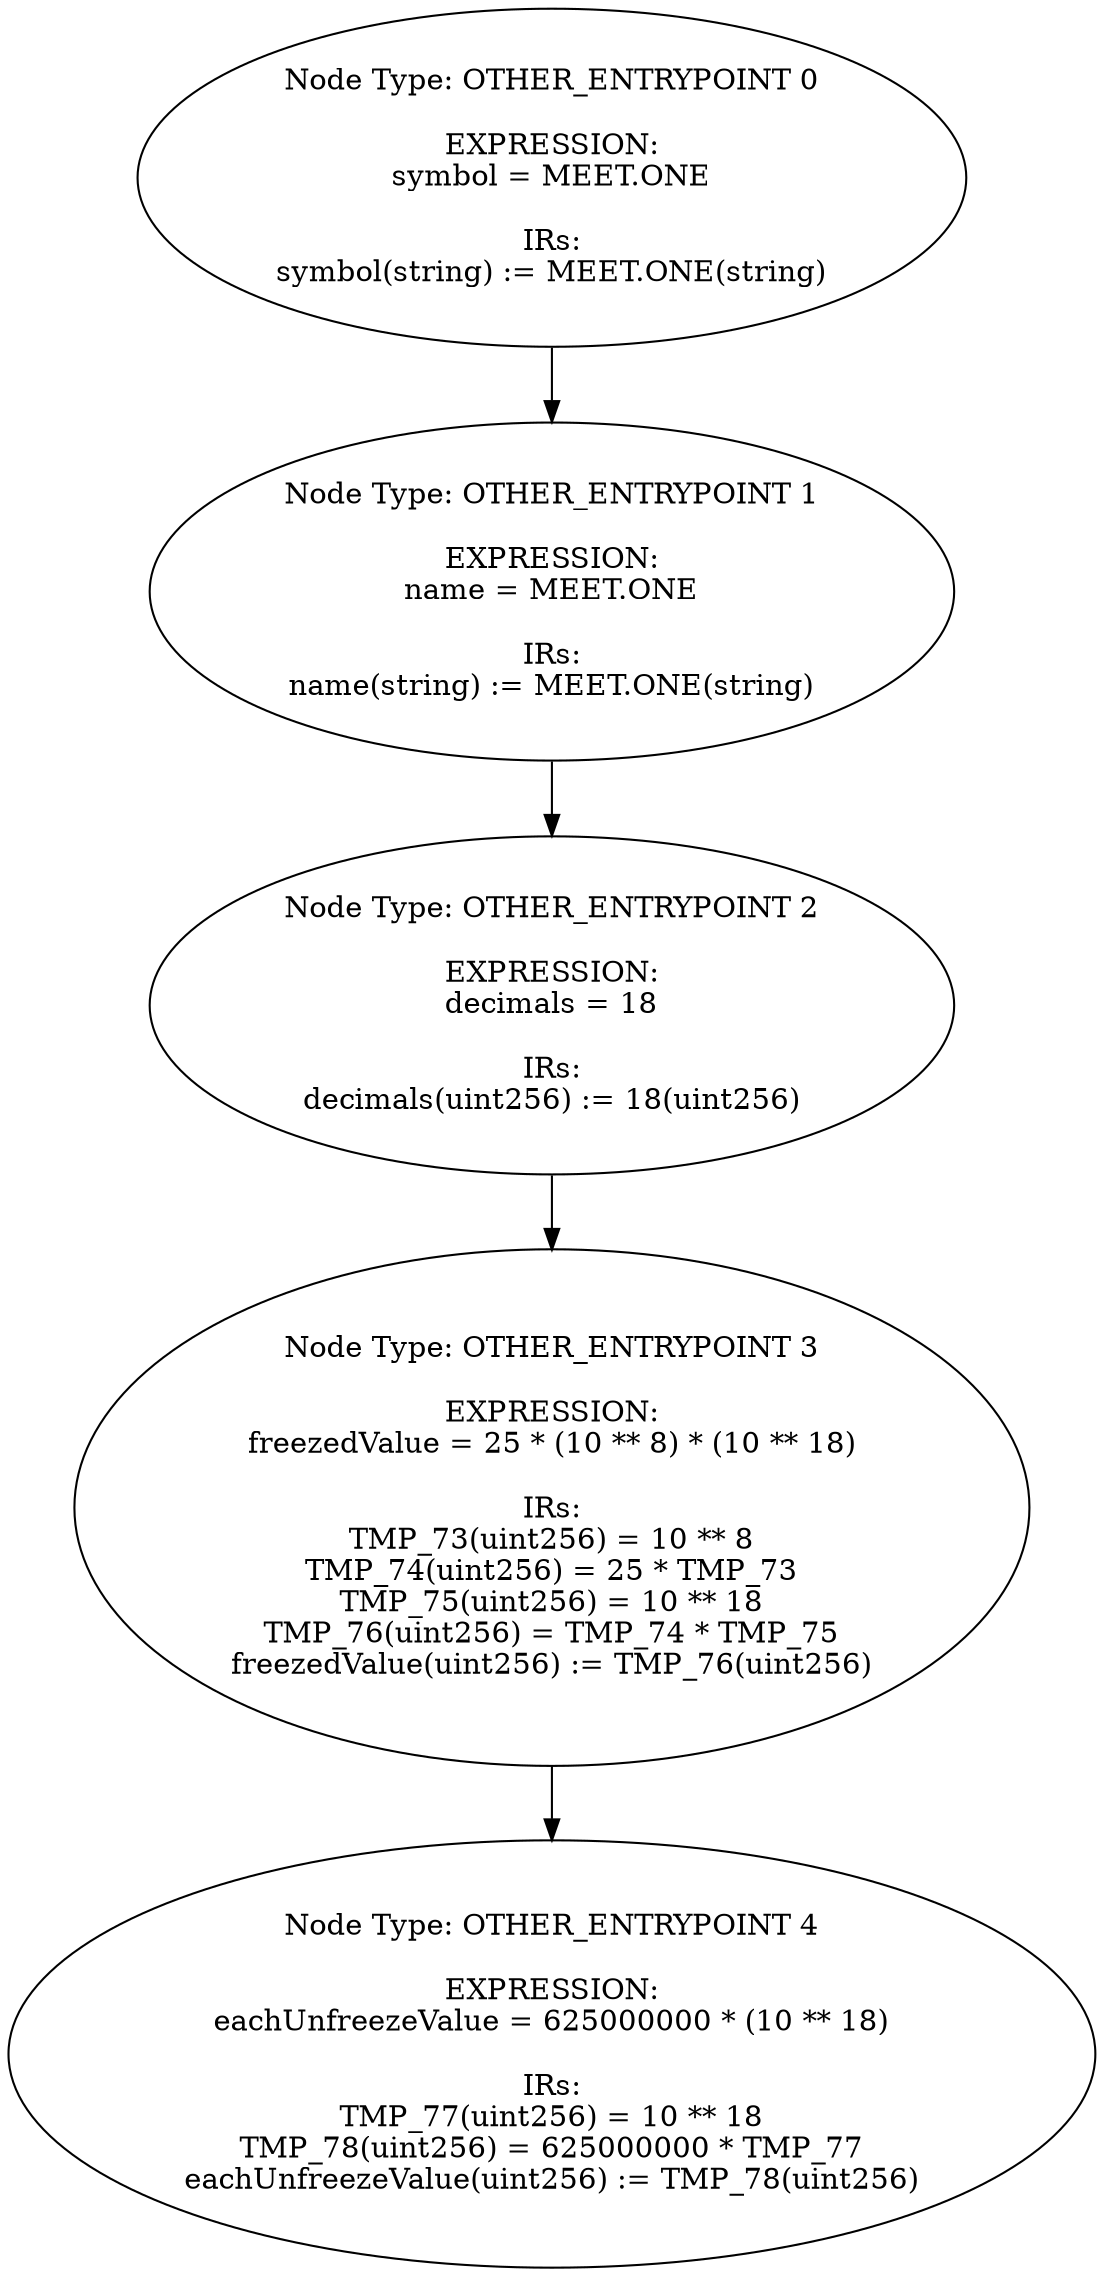 digraph{
0[label="Node Type: OTHER_ENTRYPOINT 0

EXPRESSION:
symbol = MEET.ONE

IRs:
symbol(string) := MEET.ONE(string)"];
0->1;
1[label="Node Type: OTHER_ENTRYPOINT 1

EXPRESSION:
name = MEET.ONE

IRs:
name(string) := MEET.ONE(string)"];
1->2;
2[label="Node Type: OTHER_ENTRYPOINT 2

EXPRESSION:
decimals = 18

IRs:
decimals(uint256) := 18(uint256)"];
2->3;
3[label="Node Type: OTHER_ENTRYPOINT 3

EXPRESSION:
freezedValue = 25 * (10 ** 8) * (10 ** 18)

IRs:
TMP_73(uint256) = 10 ** 8
TMP_74(uint256) = 25 * TMP_73
TMP_75(uint256) = 10 ** 18
TMP_76(uint256) = TMP_74 * TMP_75
freezedValue(uint256) := TMP_76(uint256)"];
3->4;
4[label="Node Type: OTHER_ENTRYPOINT 4

EXPRESSION:
eachUnfreezeValue = 625000000 * (10 ** 18)

IRs:
TMP_77(uint256) = 10 ** 18
TMP_78(uint256) = 625000000 * TMP_77
eachUnfreezeValue(uint256) := TMP_78(uint256)"];
}
